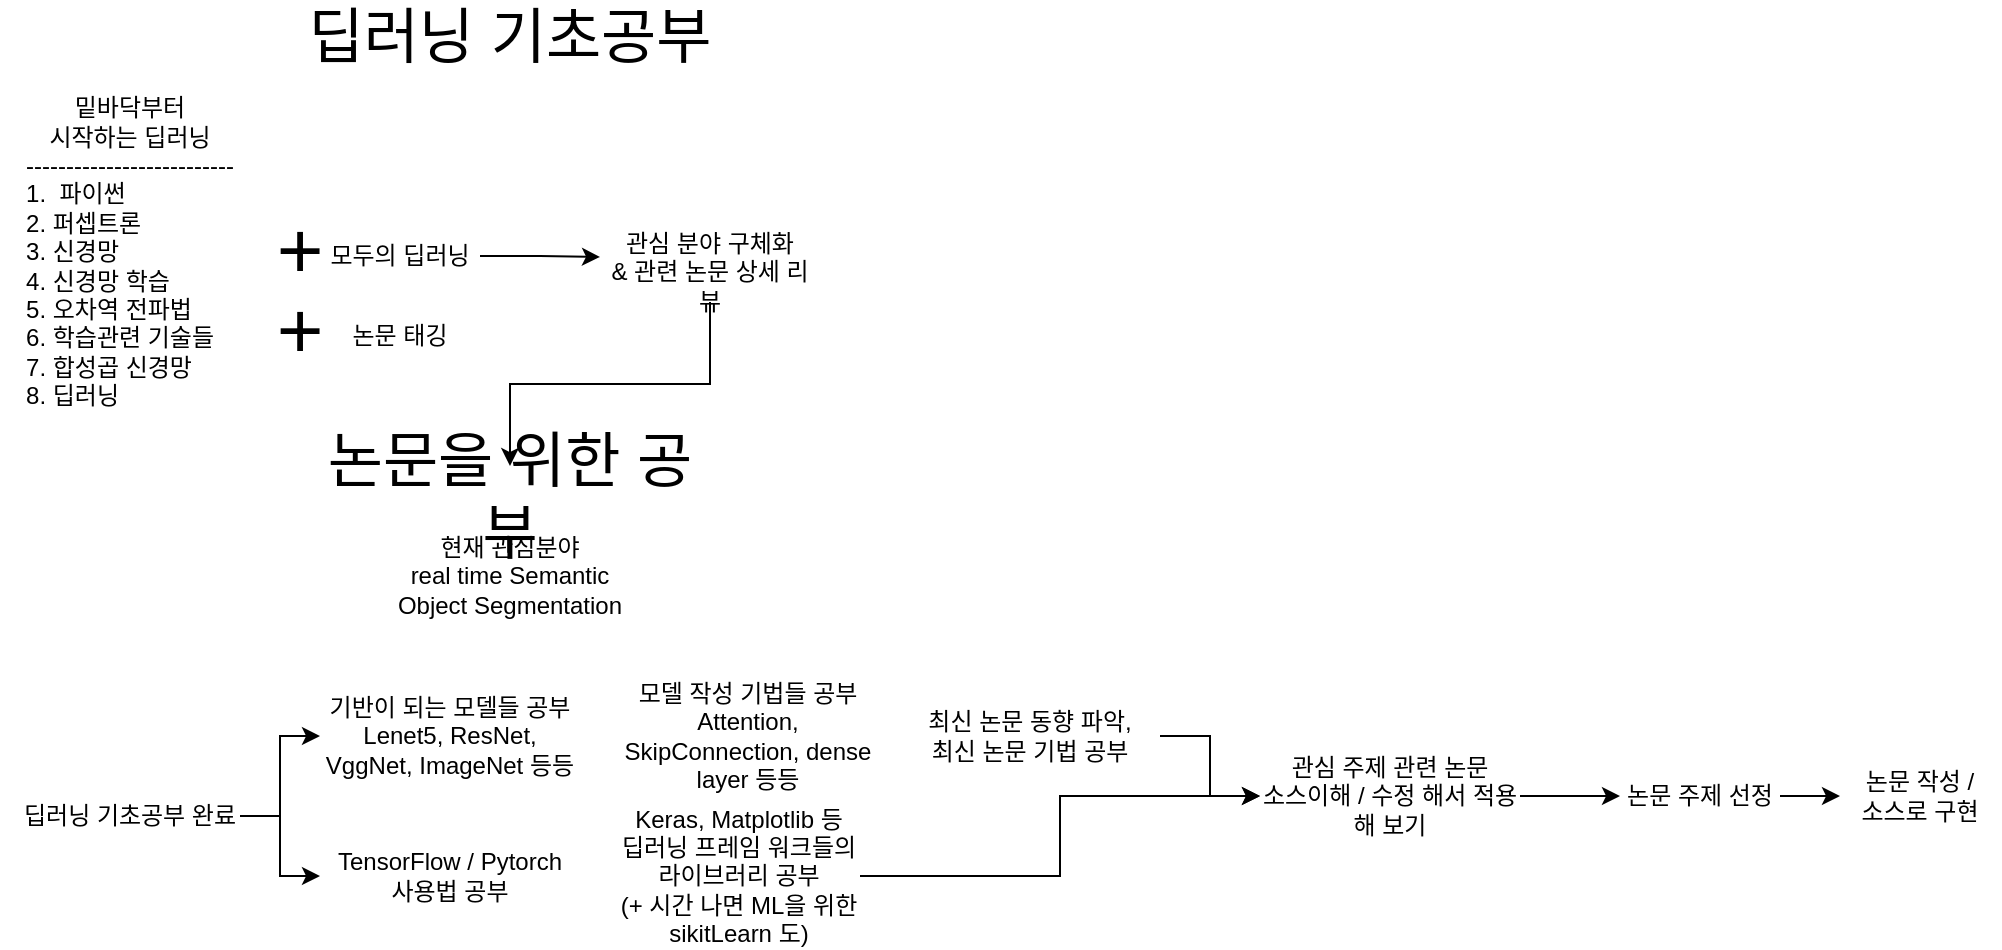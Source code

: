 <mxfile version="18.0.3" type="device"><diagram id="1t2c0wnMIf4kJ-MW-4_r" name="Page-1"><mxGraphModel dx="2583" dy="1805" grid="1" gridSize="10" guides="1" tooltips="1" connect="1" arrows="1" fold="1" page="1" pageScale="1" pageWidth="827" pageHeight="1169" math="0" shadow="0"><root><mxCell id="0"/><mxCell id="1" parent="0"/><mxCell id="v7ozfw1OOsf27L79HzJd-7" value="밑바닥부터 &lt;br&gt;시작하는 딥러닝&lt;br&gt;--------------------------&lt;br&gt;&lt;div style=&quot;text-align: left;&quot;&gt;&lt;span style=&quot;background-color: initial;&quot;&gt;1.&amp;nbsp; 파이썬&lt;/span&gt;&lt;/div&gt;&lt;div style=&quot;text-align: left;&quot;&gt;&lt;span style=&quot;background-color: initial;&quot;&gt;2. 퍼셉트론&lt;/span&gt;&lt;/div&gt;&lt;div style=&quot;text-align: left;&quot;&gt;&lt;span style=&quot;background-color: initial;&quot;&gt;3. 신경망&lt;/span&gt;&lt;/div&gt;&lt;div style=&quot;text-align: left;&quot;&gt;&lt;span style=&quot;background-color: initial;&quot;&gt;4. 신경망 학습&lt;/span&gt;&lt;/div&gt;&lt;div style=&quot;text-align: left;&quot;&gt;&lt;span style=&quot;background-color: initial;&quot;&gt;5. 오차역 전파법&lt;/span&gt;&lt;/div&gt;&lt;div style=&quot;text-align: left;&quot;&gt;&lt;span style=&quot;background-color: initial;&quot;&gt;6. 학습관련 기술들&lt;/span&gt;&lt;/div&gt;&lt;div style=&quot;text-align: left;&quot;&gt;&lt;span style=&quot;background-color: initial;&quot;&gt;7. 합성곱 신경망&lt;/span&gt;&lt;/div&gt;&lt;div style=&quot;text-align: left;&quot;&gt;&lt;span style=&quot;background-color: initial;&quot;&gt;8. 딥러닝&lt;/span&gt;&lt;/div&gt;&lt;div style=&quot;text-align: left;&quot;&gt;&lt;span style=&quot;background-color: initial;&quot;&gt;&lt;br&gt;&lt;/span&gt;&lt;/div&gt;" style="text;html=1;strokeColor=none;fillColor=none;align=center;verticalAlign=middle;whiteSpace=wrap;rounded=0;" parent="1" vertex="1"><mxGeometry x="40" y="400" width="130" height="180" as="geometry"/></mxCell><mxCell id="v7ozfw1OOsf27L79HzJd-8" value="&lt;font style=&quot;font-size: 30px;&quot;&gt;딥러닝 기초공부&lt;/font&gt;" style="text;html=1;strokeColor=none;fillColor=none;align=center;verticalAlign=middle;whiteSpace=wrap;rounded=0;" parent="1" vertex="1"><mxGeometry x="190" y="360" width="210" height="30" as="geometry"/></mxCell><mxCell id="v7ozfw1OOsf27L79HzJd-10" value="&lt;font style=&quot;font-size: 40px;&quot;&gt;+&lt;/font&gt;" style="text;html=1;strokeColor=none;fillColor=none;align=center;verticalAlign=middle;whiteSpace=wrap;rounded=0;" parent="1" vertex="1"><mxGeometry x="160" y="466" width="60" height="30" as="geometry"/></mxCell><mxCell id="9wEazlEWOFwceVkgGDQy-5" style="edgeStyle=orthogonalEdgeStyle;rounded=0;orthogonalLoop=1;jettySize=auto;html=1;exitX=1;exitY=0.5;exitDx=0;exitDy=0;entryX=0;entryY=0.25;entryDx=0;entryDy=0;" edge="1" parent="1" source="v7ozfw1OOsf27L79HzJd-11" target="v7ozfw1OOsf27L79HzJd-15"><mxGeometry relative="1" as="geometry"/></mxCell><mxCell id="v7ozfw1OOsf27L79HzJd-11" value="모두의 딥러닝" style="text;html=1;strokeColor=none;fillColor=none;align=center;verticalAlign=middle;whiteSpace=wrap;rounded=0;" parent="1" vertex="1"><mxGeometry x="200" y="470" width="80" height="30" as="geometry"/></mxCell><mxCell id="v7ozfw1OOsf27L79HzJd-12" value="&lt;font style=&quot;font-size: 40px;&quot;&gt;+&lt;/font&gt;" style="text;html=1;strokeColor=none;fillColor=none;align=center;verticalAlign=middle;whiteSpace=wrap;rounded=0;" parent="1" vertex="1"><mxGeometry x="160" y="506" width="60" height="30" as="geometry"/></mxCell><mxCell id="v7ozfw1OOsf27L79HzJd-13" value="논문 태깅&lt;br&gt;" style="text;html=1;strokeColor=none;fillColor=none;align=center;verticalAlign=middle;whiteSpace=wrap;rounded=0;" parent="1" vertex="1"><mxGeometry x="190" y="510" width="100" height="30" as="geometry"/></mxCell><mxCell id="9wEazlEWOFwceVkgGDQy-15" style="edgeStyle=orthogonalEdgeStyle;rounded=0;orthogonalLoop=1;jettySize=auto;html=1;entryX=0.5;entryY=0;entryDx=0;entryDy=0;" edge="1" parent="1" source="v7ozfw1OOsf27L79HzJd-15" target="9wEazlEWOFwceVkgGDQy-8"><mxGeometry relative="1" as="geometry"/></mxCell><mxCell id="v7ozfw1OOsf27L79HzJd-15" value="관심 분야 구체화&lt;br&gt;&amp;amp; 관련 논문 상세 리뷰" style="text;html=1;strokeColor=none;fillColor=none;align=center;verticalAlign=middle;whiteSpace=wrap;rounded=0;" parent="1" vertex="1"><mxGeometry x="340" y="478" width="110" height="30" as="geometry"/></mxCell><mxCell id="9wEazlEWOFwceVkgGDQy-7" value="현재 관심분야&lt;br&gt;real time Semantic Object Segmentation" style="text;html=1;strokeColor=none;fillColor=none;align=center;verticalAlign=middle;whiteSpace=wrap;rounded=0;" vertex="1" parent="1"><mxGeometry x="230" y="630" width="130" height="30" as="geometry"/></mxCell><mxCell id="9wEazlEWOFwceVkgGDQy-8" value="&lt;span style=&quot;font-size: 30px;&quot;&gt;논문을 위한 공부&lt;/span&gt;" style="text;html=1;strokeColor=none;fillColor=none;align=center;verticalAlign=middle;whiteSpace=wrap;rounded=0;" vertex="1" parent="1"><mxGeometry x="190" y="590" width="210" height="30" as="geometry"/></mxCell><mxCell id="9wEazlEWOFwceVkgGDQy-16" style="edgeStyle=orthogonalEdgeStyle;rounded=0;orthogonalLoop=1;jettySize=auto;html=1;entryX=0;entryY=0.5;entryDx=0;entryDy=0;" edge="1" parent="1" source="9wEazlEWOFwceVkgGDQy-9" target="9wEazlEWOFwceVkgGDQy-10"><mxGeometry relative="1" as="geometry"/></mxCell><mxCell id="9wEazlEWOFwceVkgGDQy-19" style="edgeStyle=orthogonalEdgeStyle;rounded=0;orthogonalLoop=1;jettySize=auto;html=1;entryX=0;entryY=0.5;entryDx=0;entryDy=0;" edge="1" parent="1" source="9wEazlEWOFwceVkgGDQy-9" target="9wEazlEWOFwceVkgGDQy-18"><mxGeometry relative="1" as="geometry"/></mxCell><mxCell id="9wEazlEWOFwceVkgGDQy-9" value="딥러닝 기초공부 완료" style="text;html=1;strokeColor=none;fillColor=none;align=center;verticalAlign=middle;whiteSpace=wrap;rounded=0;" vertex="1" parent="1"><mxGeometry x="50" y="750" width="110" height="30" as="geometry"/></mxCell><mxCell id="9wEazlEWOFwceVkgGDQy-10" value="기반이 되는 모델들 공부&lt;br&gt;Lenet5, ResNet, VggNet, ImageNet 등등" style="text;html=1;strokeColor=none;fillColor=none;align=center;verticalAlign=middle;whiteSpace=wrap;rounded=0;" vertex="1" parent="1"><mxGeometry x="200" y="710" width="130" height="30" as="geometry"/></mxCell><mxCell id="9wEazlEWOFwceVkgGDQy-13" value="모델 작성 기법들 공부&lt;br&gt;Attention, SkipConnection, dense layer 등등" style="text;html=1;strokeColor=none;fillColor=none;align=center;verticalAlign=middle;whiteSpace=wrap;rounded=0;" vertex="1" parent="1"><mxGeometry x="348.5" y="710" width="130" height="30" as="geometry"/></mxCell><mxCell id="9wEazlEWOFwceVkgGDQy-22" style="edgeStyle=orthogonalEdgeStyle;rounded=0;orthogonalLoop=1;jettySize=auto;html=1;exitX=1;exitY=0.5;exitDx=0;exitDy=0;entryX=0;entryY=0.5;entryDx=0;entryDy=0;" edge="1" parent="1" source="9wEazlEWOFwceVkgGDQy-14" target="9wEazlEWOFwceVkgGDQy-21"><mxGeometry relative="1" as="geometry"/></mxCell><mxCell id="9wEazlEWOFwceVkgGDQy-14" value="최신 논문 동향 파악,&lt;br&gt;최신 논문 기법 공부" style="text;html=1;strokeColor=none;fillColor=none;align=center;verticalAlign=middle;whiteSpace=wrap;rounded=0;" vertex="1" parent="1"><mxGeometry x="490" y="710" width="130" height="30" as="geometry"/></mxCell><mxCell id="9wEazlEWOFwceVkgGDQy-18" value="TensorFlow / Pytorch &lt;br&gt;사용법 공부" style="text;html=1;strokeColor=none;fillColor=none;align=center;verticalAlign=middle;whiteSpace=wrap;rounded=0;" vertex="1" parent="1"><mxGeometry x="200" y="780" width="130" height="30" as="geometry"/></mxCell><mxCell id="9wEazlEWOFwceVkgGDQy-23" style="edgeStyle=orthogonalEdgeStyle;rounded=0;orthogonalLoop=1;jettySize=auto;html=1;entryX=0;entryY=0.5;entryDx=0;entryDy=0;" edge="1" parent="1" source="9wEazlEWOFwceVkgGDQy-20" target="9wEazlEWOFwceVkgGDQy-21"><mxGeometry relative="1" as="geometry"/></mxCell><mxCell id="9wEazlEWOFwceVkgGDQy-20" value="Keras, Matplotlib 등 &lt;br&gt;딥러닝 프레임 워크들의&lt;br&gt;라이브러리 공부&lt;br&gt;(+ 시간 나면 ML을 위한 sikitLearn 도)" style="text;html=1;strokeColor=none;fillColor=none;align=center;verticalAlign=middle;whiteSpace=wrap;rounded=0;" vertex="1" parent="1"><mxGeometry x="349" y="780" width="121" height="30" as="geometry"/></mxCell><mxCell id="9wEazlEWOFwceVkgGDQy-25" style="edgeStyle=orthogonalEdgeStyle;rounded=0;orthogonalLoop=1;jettySize=auto;html=1;" edge="1" parent="1" source="9wEazlEWOFwceVkgGDQy-21" target="9wEazlEWOFwceVkgGDQy-24"><mxGeometry relative="1" as="geometry"/></mxCell><mxCell id="9wEazlEWOFwceVkgGDQy-21" value="관심 주제 관련 논문&lt;br&gt;소스이해 / 수정 해서 적용해 보기" style="text;html=1;strokeColor=none;fillColor=none;align=center;verticalAlign=middle;whiteSpace=wrap;rounded=0;" vertex="1" parent="1"><mxGeometry x="670" y="740" width="130" height="30" as="geometry"/></mxCell><mxCell id="9wEazlEWOFwceVkgGDQy-27" style="edgeStyle=orthogonalEdgeStyle;rounded=0;orthogonalLoop=1;jettySize=auto;html=1;exitX=1;exitY=0.5;exitDx=0;exitDy=0;" edge="1" parent="1" source="9wEazlEWOFwceVkgGDQy-24" target="9wEazlEWOFwceVkgGDQy-26"><mxGeometry relative="1" as="geometry"/></mxCell><mxCell id="9wEazlEWOFwceVkgGDQy-24" value="논문 주제 선정" style="text;html=1;strokeColor=none;fillColor=none;align=center;verticalAlign=middle;whiteSpace=wrap;rounded=0;" vertex="1" parent="1"><mxGeometry x="850" y="740" width="80" height="30" as="geometry"/></mxCell><mxCell id="9wEazlEWOFwceVkgGDQy-26" value="논문 작성 / &lt;br&gt;소스로 구현" style="text;html=1;strokeColor=none;fillColor=none;align=center;verticalAlign=middle;whiteSpace=wrap;rounded=0;" vertex="1" parent="1"><mxGeometry x="960" y="740" width="80" height="30" as="geometry"/></mxCell></root></mxGraphModel></diagram></mxfile>